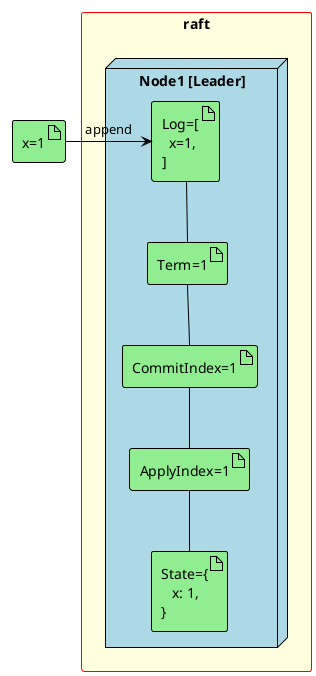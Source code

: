 @startuml
!theme plain

skinparam rectangle {
    BackgroundColor LightYellow
    BorderColor Red
}

skinparam node {
    BackgroundColor LightBlue
    BorderColor Black
}

artifact "x=1" as cmd #LightGreen

rectangle "raft" {
    node "Node1 [Leader]" as N1 {
        artifact "Log=[\n  x=1, \n]" as N1_1 #LightGreen
        artifact "Term=1" as N1_2 #LightGreen
        artifact "CommitIndex=1" as N1_3 #LightGreen
        artifact "ApplyIndex=1" as N1_4 #LightGreen
        artifact "State={\n   x: 1, \n}" as N1_5 #LightGreen
    }
    N1_1 -D- N1_2
    N1_2 -D- N1_3
    N1_3 -D- N1_4
    N1_4 -D- N1_5
}

cmd -R-> N1_1 : append

@enduml
